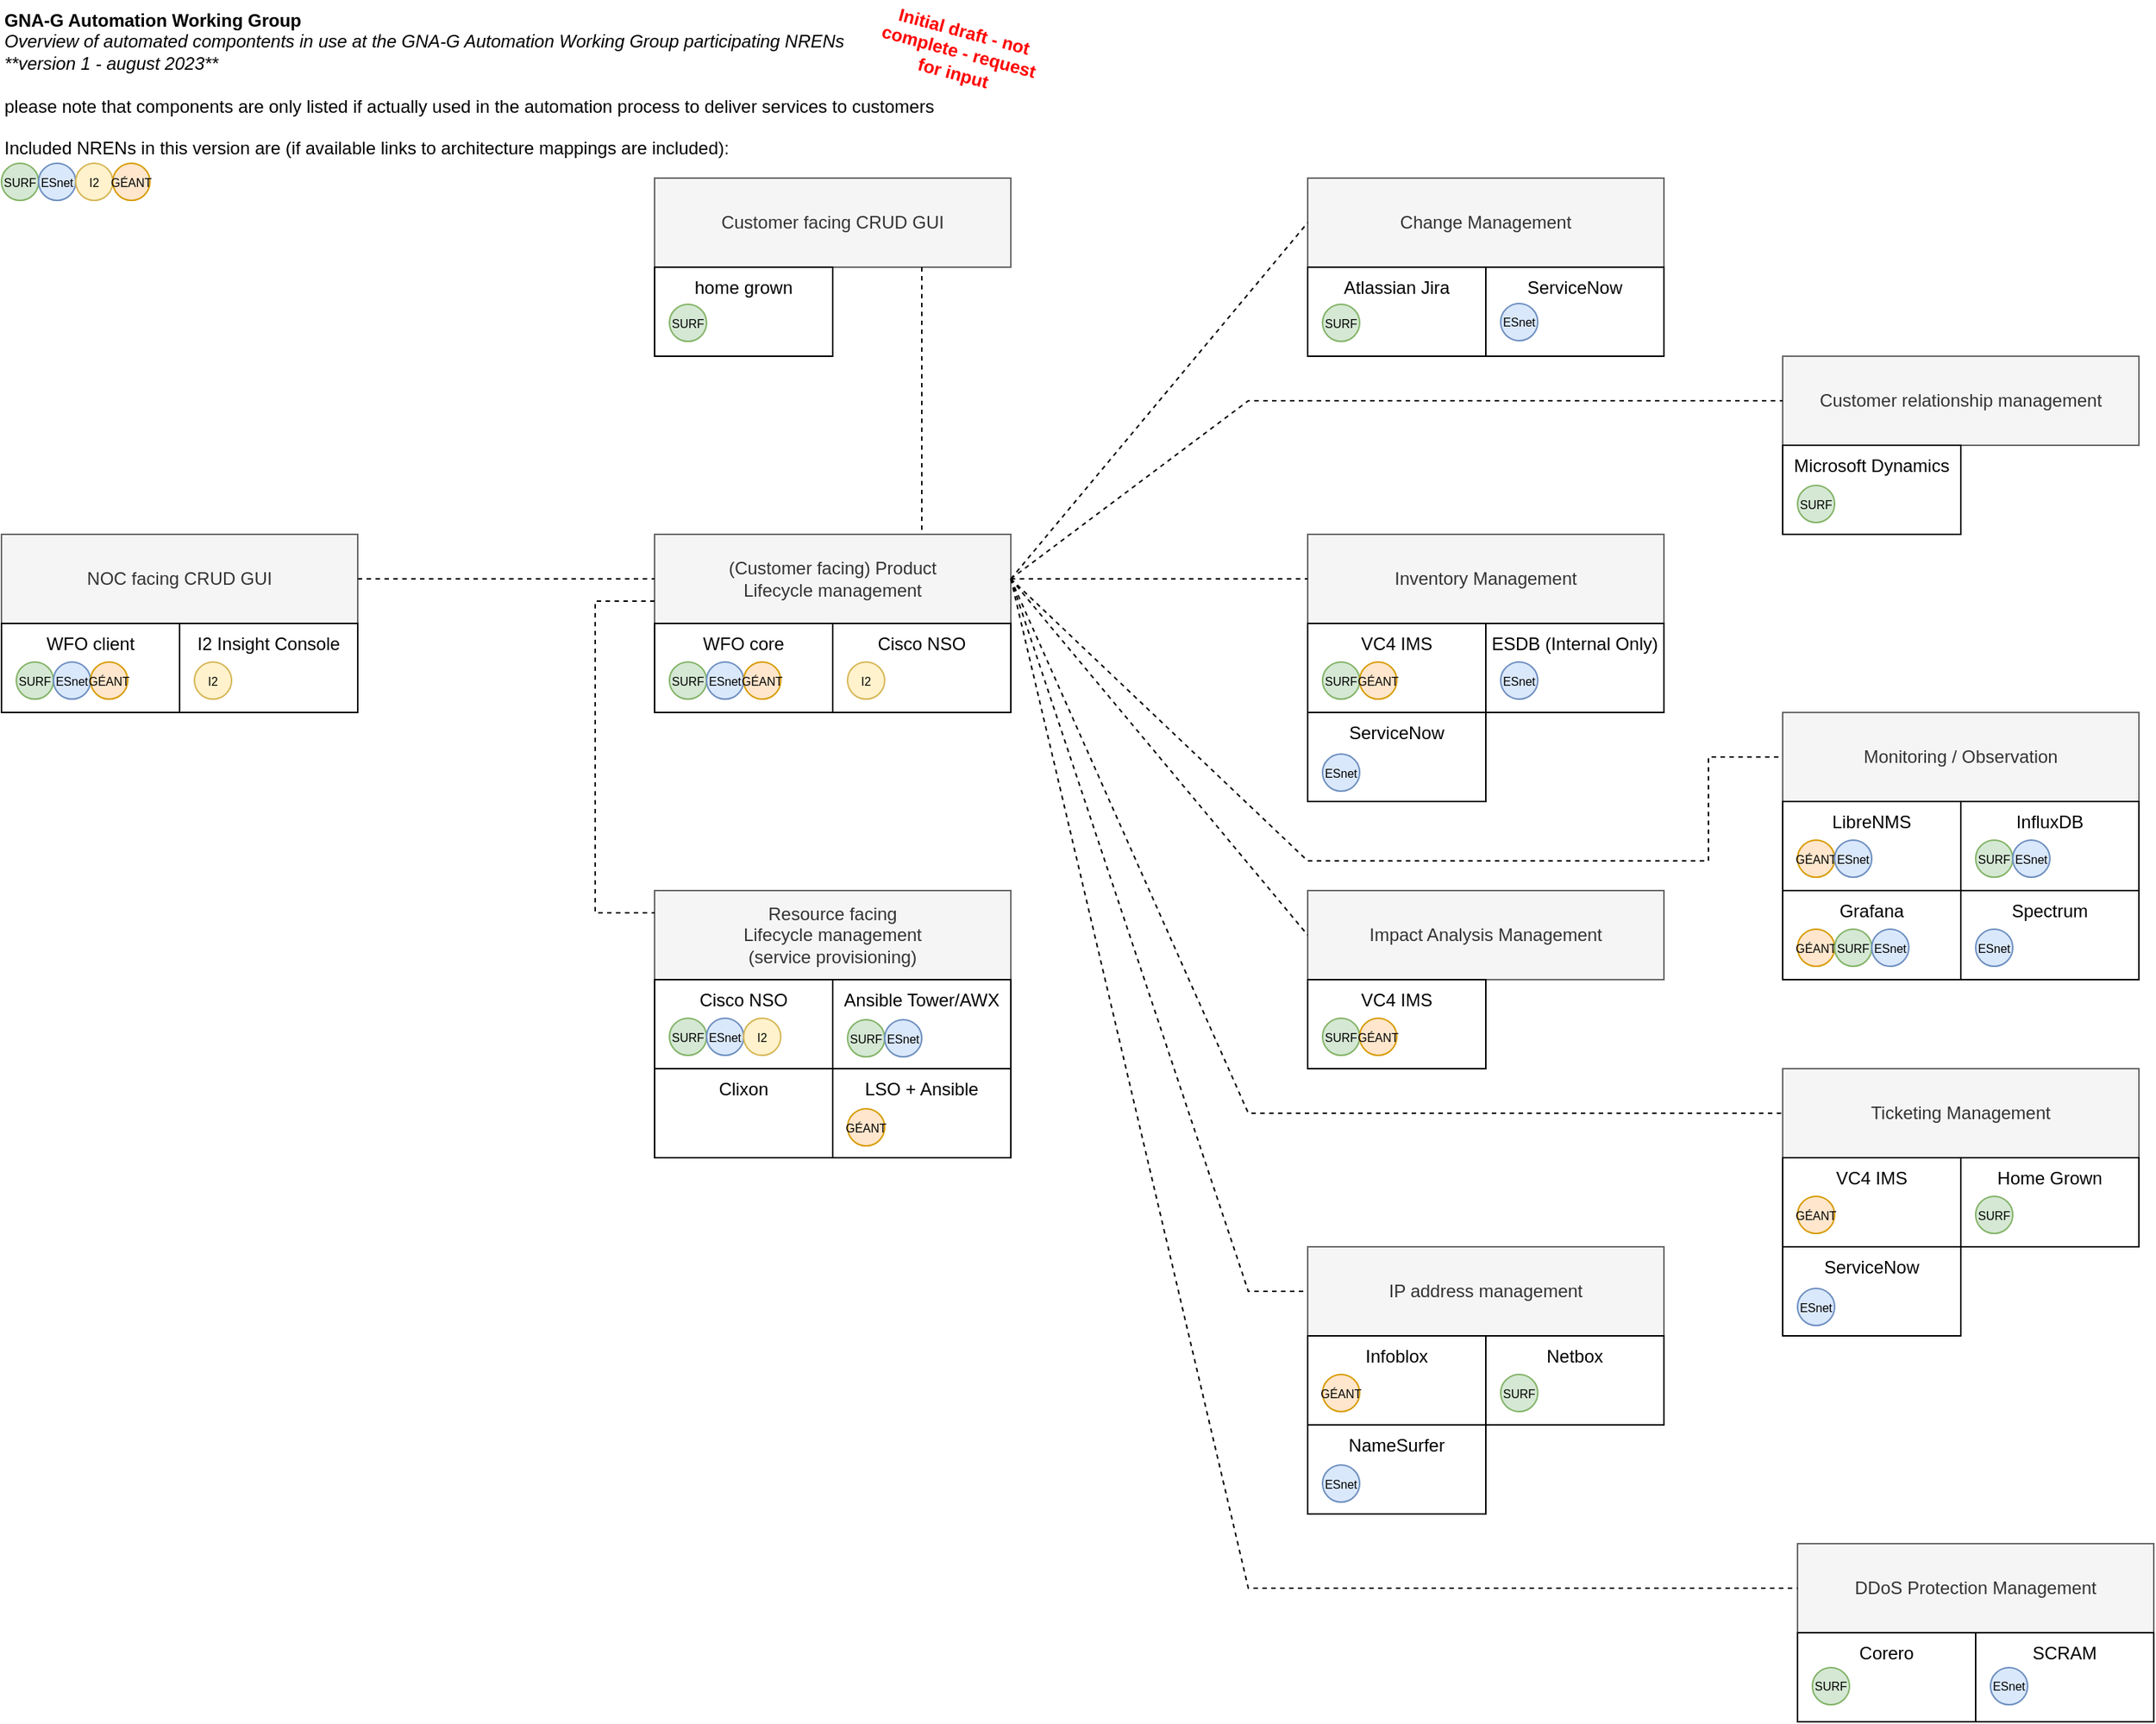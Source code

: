 <mxfile version="24.1.0" type="device">
  <diagram id="LwASob8A_YiV_N0ngFEz" name="overview">
    <mxGraphModel dx="2048" dy="2322" grid="1" gridSize="10" guides="1" tooltips="1" connect="1" arrows="1" fold="1" page="1" pageScale="1" pageWidth="827" pageHeight="1169" math="0" shadow="0">
      <root>
        <mxCell id="0" />
        <mxCell id="1" parent="0" />
        <UserObject label="LSO + Ansible" link="https://gitlab.software.geant.org/goat/gap/lso" linkTarget="_blank" id="YD9PVUfFSobPmvHe3bov-1">
          <mxCell style="rounded=0;whiteSpace=wrap;html=1;verticalAlign=top;" parent="1" vertex="1">
            <mxGeometry x="200" y="600" width="120" height="60" as="geometry" />
          </mxCell>
        </UserObject>
        <mxCell id="gDjmna_KzcVaXD3wmIDp-1" value="(Customer facing) Product&lt;br style=&quot;border-color: var(--border-color);&quot;&gt;Lifecycle management" style="rounded=0;whiteSpace=wrap;html=1;fillColor=#f5f5f5;fontColor=#333333;strokeColor=#666666;" parent="1" vertex="1">
          <mxGeometry x="80" y="240" width="240" height="60" as="geometry" />
        </mxCell>
        <mxCell id="TDatYF_ihWgygv07Y3b0-1" value="Resource facing&lt;br style=&quot;border-color: var(--border-color);&quot;&gt;Lifecycle management&lt;br&gt;(service provisioning)" style="rounded=0;whiteSpace=wrap;html=1;fillColor=#f5f5f5;fontColor=#333333;strokeColor=#666666;" parent="1" vertex="1">
          <mxGeometry x="80" y="480" width="240" height="60" as="geometry" />
        </mxCell>
        <mxCell id="TRm3_OlNwVQrlYvohG26-1" value="Inventory Management" style="rounded=0;whiteSpace=wrap;html=1;fillColor=#f5f5f5;fontColor=#333333;strokeColor=#666666;" parent="1" vertex="1">
          <mxGeometry x="520" y="240" width="240" height="60" as="geometry" />
        </mxCell>
        <mxCell id="QBVoVdIi9G1mW9koliC1-1" value="Impact Analysis Management" style="rounded=0;whiteSpace=wrap;html=1;fillColor=#f5f5f5;fontColor=#333333;strokeColor=#666666;" parent="1" vertex="1">
          <mxGeometry x="520" y="480" width="240" height="60" as="geometry" />
        </mxCell>
        <UserObject label="VC4 IMS" link="https://www.vc4.com/vc4-ims/" linkTarget="_blank" id="QBVoVdIi9G1mW9koliC1-2">
          <mxCell style="rounded=0;whiteSpace=wrap;html=1;verticalAlign=top;" parent="1" vertex="1">
            <mxGeometry x="520" y="300" width="120" height="60" as="geometry" />
          </mxCell>
        </UserObject>
        <mxCell id="QBVoVdIi9G1mW9koliC1-4" value="Customer facing CRUD GUI" style="rounded=0;whiteSpace=wrap;html=1;fillColor=#f5f5f5;fontColor=#333333;strokeColor=#666666;" parent="1" vertex="1">
          <mxGeometry x="80" width="240" height="60" as="geometry" />
        </mxCell>
        <mxCell id="QBVoVdIi9G1mW9koliC1-5" value="home grown" style="rounded=0;whiteSpace=wrap;html=1;verticalAlign=top;" parent="1" vertex="1">
          <mxGeometry x="80" y="60" width="120" height="60" as="geometry" />
        </mxCell>
        <mxCell id="QBVoVdIi9G1mW9koliC1-6" value="SURF" style="ellipse;whiteSpace=wrap;html=1;aspect=fixed;fillColor=#d5e8d4;strokeColor=#82b366;fontSize=8;" parent="1" vertex="1">
          <mxGeometry x="90" y="85" width="25" height="25" as="geometry" />
        </mxCell>
        <UserObject label="Cisco NSO" link="https://www.cisco.com/c/en/us/products/cloud-systems-management/network-services-orchestrator/index.html" linkTarget="_blank" id="QBVoVdIi9G1mW9koliC1-7">
          <mxCell style="rounded=0;whiteSpace=wrap;html=1;verticalAlign=top;" parent="1" vertex="1">
            <mxGeometry x="80" y="540" width="120" height="60" as="geometry" />
          </mxCell>
        </UserObject>
        <UserObject label="Ansible Tower/AWX" link="https://docs.ansible.com/ansible-tower/" linkTarget="_blank" id="QBVoVdIi9G1mW9koliC1-9">
          <mxCell style="rounded=0;whiteSpace=wrap;html=1;verticalAlign=top;" parent="1" vertex="1">
            <mxGeometry x="200" y="540" width="120" height="60" as="geometry" />
          </mxCell>
        </UserObject>
        <UserObject label="WFO core" link="https://workfloworchestrator.org/" linkTarget="_blank" id="QBVoVdIi9G1mW9koliC1-11">
          <mxCell style="rounded=0;whiteSpace=wrap;html=1;verticalAlign=top;" parent="1" vertex="1">
            <mxGeometry x="80" y="300" width="120" height="60" as="geometry" />
          </mxCell>
        </UserObject>
        <mxCell id="I2plKFKOYPkhNgAEXsVb-1" value="ESDB (Internal Only)" style="rounded=0;whiteSpace=wrap;html=1;verticalAlign=top;" parent="1" vertex="1">
          <mxGeometry x="640" y="300" width="120" height="60" as="geometry" />
        </mxCell>
        <UserObject label="VC4 IMS" link="https://www.vc4.com/vc4-ims/" linkTarget="_blank" id="wdJjTj7mFPBbxCgWcmD--1">
          <mxCell style="rounded=0;whiteSpace=wrap;html=1;verticalAlign=top;" parent="1" vertex="1">
            <mxGeometry x="520" y="540" width="120" height="60" as="geometry" />
          </mxCell>
        </UserObject>
        <mxCell id="nyNHCwwhWWVPumi9kjHw-1" value="Change Management" style="rounded=0;whiteSpace=wrap;html=1;fillColor=#f5f5f5;fontColor=#333333;strokeColor=#666666;" parent="1" vertex="1">
          <mxGeometry x="520" width="240" height="60" as="geometry" />
        </mxCell>
        <UserObject label="Atlassian Jira" link="https://www.atlassian.com/nl/software/jira" linkTarget="_blank" id="nMEyNhuMyUzp6zQLukaN-1">
          <mxCell style="rounded=0;whiteSpace=wrap;html=1;verticalAlign=top;" parent="1" vertex="1">
            <mxGeometry x="520" y="60" width="120" height="60" as="geometry" />
          </mxCell>
        </UserObject>
        <UserObject label="ServiceNow" link="https://www.servicenow.com/" linkTarget="_blank" id="Ewy4oON8WxLqwsFtdAmG-1">
          <mxCell style="rounded=0;whiteSpace=wrap;html=1;verticalAlign=top;" parent="1" vertex="1">
            <mxGeometry x="640" y="60" width="120" height="60" as="geometry" />
          </mxCell>
        </UserObject>
        <mxCell id="Ewy4oON8WxLqwsFtdAmG-3" value="SURF" style="ellipse;whiteSpace=wrap;html=1;aspect=fixed;fillColor=#d5e8d4;strokeColor=#82b366;fontSize=8;" parent="1" vertex="1">
          <mxGeometry x="530" y="85" width="25" height="25" as="geometry" />
        </mxCell>
        <mxCell id="Ewy4oON8WxLqwsFtdAmG-4" value="SURF" style="ellipse;whiteSpace=wrap;html=1;aspect=fixed;fillColor=#d5e8d4;strokeColor=#82b366;fontSize=8;" parent="1" vertex="1">
          <mxGeometry x="90" y="326" width="25" height="25" as="geometry" />
        </mxCell>
        <mxCell id="Ewy4oON8WxLqwsFtdAmG-6" value="SURF" style="ellipse;whiteSpace=wrap;html=1;aspect=fixed;fillColor=#d5e8d4;strokeColor=#82b366;fontSize=8;" parent="1" vertex="1">
          <mxGeometry x="90" y="566" width="25" height="25" as="geometry" />
        </mxCell>
        <mxCell id="Ewy4oON8WxLqwsFtdAmG-7" value="SURF" style="ellipse;whiteSpace=wrap;html=1;aspect=fixed;fillColor=#d5e8d4;strokeColor=#82b366;fontSize=8;" parent="1" vertex="1">
          <mxGeometry x="530" y="326" width="25" height="25" as="geometry" />
        </mxCell>
        <mxCell id="Mz-ldVsCmhlbVLXrZbda-1" value="Customer relationship management" style="rounded=0;whiteSpace=wrap;html=1;fillColor=#f5f5f5;fontColor=#333333;strokeColor=#666666;" parent="1" vertex="1">
          <mxGeometry x="840" y="120" width="240" height="60" as="geometry" />
        </mxCell>
        <UserObject label="Microsoft Dynamics" link="https://dynamics.microsoft.com" linkTarget="_blank" id="Mz-ldVsCmhlbVLXrZbda-2">
          <mxCell style="rounded=0;whiteSpace=wrap;html=1;verticalAlign=top;" parent="1" vertex="1">
            <mxGeometry x="840" y="180" width="120" height="60" as="geometry" />
          </mxCell>
        </UserObject>
        <mxCell id="Mz-ldVsCmhlbVLXrZbda-3" value="SURF" style="ellipse;whiteSpace=wrap;html=1;aspect=fixed;fillColor=#d5e8d4;strokeColor=#82b366;fontSize=8;" parent="1" vertex="1">
          <mxGeometry x="850" y="207" width="25" height="25" as="geometry" />
        </mxCell>
        <mxCell id="3quTAc91JOy5yMAiulX3-1" value="Monitoring / Observation" style="rounded=0;whiteSpace=wrap;html=1;fillColor=#f5f5f5;fontColor=#333333;strokeColor=#666666;" parent="1" vertex="1">
          <mxGeometry x="840" y="360" width="240" height="60" as="geometry" />
        </mxCell>
        <UserObject label="LibreNMS" link="https://www.librenms.org/" linkTarget="_blank" id="3quTAc91JOy5yMAiulX3-2">
          <mxCell style="rounded=0;whiteSpace=wrap;html=1;verticalAlign=top;" parent="1" vertex="1">
            <mxGeometry x="840" y="420" width="120" height="60" as="geometry" />
          </mxCell>
        </UserObject>
        <mxCell id="dFDsrE5fU3bTmAcPrm9_-2" value="" style="endArrow=none;dashed=1;html=1;strokeWidth=1;rounded=0;entryX=0;entryY=0.5;entryDx=0;entryDy=0;exitX=1;exitY=0.5;exitDx=0;exitDy=0;" parent="1" source="gDjmna_KzcVaXD3wmIDp-1" target="nyNHCwwhWWVPumi9kjHw-1" edge="1">
          <mxGeometry width="50" height="50" relative="1" as="geometry">
            <mxPoint x="280" y="200" as="sourcePoint" />
            <mxPoint x="330" y="150" as="targetPoint" />
          </mxGeometry>
        </mxCell>
        <mxCell id="dFDsrE5fU3bTmAcPrm9_-3" value="" style="endArrow=none;dashed=1;html=1;strokeWidth=1;rounded=0;entryX=0;entryY=0.5;entryDx=0;entryDy=0;exitX=1;exitY=0.5;exitDx=0;exitDy=0;" parent="1" source="gDjmna_KzcVaXD3wmIDp-1" target="TRm3_OlNwVQrlYvohG26-1" edge="1">
          <mxGeometry width="50" height="50" relative="1" as="geometry">
            <mxPoint x="330" y="280" as="sourcePoint" />
            <mxPoint x="530" y="40" as="targetPoint" />
          </mxGeometry>
        </mxCell>
        <mxCell id="dFDsrE5fU3bTmAcPrm9_-4" value="" style="endArrow=none;dashed=1;html=1;strokeWidth=1;rounded=0;entryX=0;entryY=0.5;entryDx=0;entryDy=0;exitX=1;exitY=0.5;exitDx=0;exitDy=0;" parent="1" source="gDjmna_KzcVaXD3wmIDp-1" target="QBVoVdIi9G1mW9koliC1-1" edge="1">
          <mxGeometry width="50" height="50" relative="1" as="geometry">
            <mxPoint x="330" y="280" as="sourcePoint" />
            <mxPoint x="530" y="280" as="targetPoint" />
          </mxGeometry>
        </mxCell>
        <mxCell id="dFDsrE5fU3bTmAcPrm9_-5" value="" style="endArrow=none;dashed=1;html=1;strokeWidth=1;rounded=0;entryX=0;entryY=0.5;entryDx=0;entryDy=0;exitX=1;exitY=0.5;exitDx=0;exitDy=0;" parent="1" source="gDjmna_KzcVaXD3wmIDp-1" target="Mz-ldVsCmhlbVLXrZbda-1" edge="1">
          <mxGeometry width="50" height="50" relative="1" as="geometry">
            <mxPoint x="330" y="280" as="sourcePoint" />
            <mxPoint x="530" y="520" as="targetPoint" />
            <Array as="points">
              <mxPoint x="480" y="150" />
            </Array>
          </mxGeometry>
        </mxCell>
        <mxCell id="dFDsrE5fU3bTmAcPrm9_-6" value="" style="endArrow=none;dashed=1;html=1;strokeWidth=1;rounded=0;exitX=0.75;exitY=1;exitDx=0;exitDy=0;entryX=0.75;entryY=0;entryDx=0;entryDy=0;" parent="1" source="QBVoVdIi9G1mW9koliC1-4" target="gDjmna_KzcVaXD3wmIDp-1" edge="1">
          <mxGeometry width="50" height="50" relative="1" as="geometry">
            <mxPoint x="330" y="280" as="sourcePoint" />
            <mxPoint x="340" y="120" as="targetPoint" />
          </mxGeometry>
        </mxCell>
        <mxCell id="dFDsrE5fU3bTmAcPrm9_-7" value="" style="endArrow=none;dashed=1;html=1;strokeWidth=1;rounded=0;exitX=0;exitY=0.75;exitDx=0;exitDy=0;entryX=0;entryY=0.25;entryDx=0;entryDy=0;" parent="1" source="gDjmna_KzcVaXD3wmIDp-1" target="TDatYF_ihWgygv07Y3b0-1" edge="1">
          <mxGeometry width="50" height="50" relative="1" as="geometry">
            <mxPoint x="270" y="70" as="sourcePoint" />
            <mxPoint x="270" y="250" as="targetPoint" />
            <Array as="points">
              <mxPoint x="40" y="285" />
              <mxPoint x="40" y="495" />
            </Array>
          </mxGeometry>
        </mxCell>
        <mxCell id="AGQNsBVJeAdVtq1J5Xlf-1" value="ESnet" style="ellipse;whiteSpace=wrap;html=1;aspect=fixed;fillColor=#dae8fc;strokeColor=#6c8ebf;fontSize=8;" parent="1" vertex="1">
          <mxGeometry x="115" y="326" width="25" height="25" as="geometry" />
        </mxCell>
        <mxCell id="AGQNsBVJeAdVtq1J5Xlf-2" value="ESnet" style="ellipse;whiteSpace=wrap;html=1;aspect=fixed;fillColor=#dae8fc;strokeColor=#6c8ebf;fontSize=8;" parent="1" vertex="1">
          <mxGeometry x="115" y="566" width="25" height="25" as="geometry" />
        </mxCell>
        <mxCell id="AGQNsBVJeAdVtq1J5Xlf-3" value="SURF" style="ellipse;whiteSpace=wrap;html=1;aspect=fixed;fillColor=#d5e8d4;strokeColor=#82b366;fontSize=8;" parent="1" vertex="1">
          <mxGeometry x="210" y="567" width="25" height="25" as="geometry" />
        </mxCell>
        <mxCell id="AGQNsBVJeAdVtq1J5Xlf-4" value="ESnet" style="ellipse;whiteSpace=wrap;html=1;aspect=fixed;fillColor=#dae8fc;strokeColor=#6c8ebf;fontSize=8;" parent="1" vertex="1">
          <mxGeometry x="235" y="567" width="25" height="25" as="geometry" />
        </mxCell>
        <mxCell id="6wJykn17yvNkj_9af79i-1" value="ESnet" style="ellipse;whiteSpace=wrap;html=1;aspect=fixed;fillColor=#dae8fc;strokeColor=#6c8ebf;fontSize=8;" parent="1" vertex="1">
          <mxGeometry x="650" y="84.5" width="25" height="25" as="geometry" />
        </mxCell>
        <mxCell id="T70lcVXkZkVyaqkIju20-1" value="I2" style="ellipse;whiteSpace=wrap;html=1;aspect=fixed;fillColor=#fff2cc;strokeColor=#d6b656;fontSize=8;" parent="1" vertex="1">
          <mxGeometry x="140" y="566" width="25" height="25" as="geometry" />
        </mxCell>
        <mxCell id="T70lcVXkZkVyaqkIju20-2" value="GÉANT" style="ellipse;whiteSpace=wrap;html=1;aspect=fixed;fillColor=#ffe6cc;strokeColor=#d79b00;fontSize=8;" parent="1" vertex="1">
          <mxGeometry x="140" y="326" width="25" height="25" as="geometry" />
        </mxCell>
        <mxCell id="T70lcVXkZkVyaqkIju20-3" value="ESnet" style="ellipse;whiteSpace=wrap;html=1;aspect=fixed;fillColor=#dae8fc;strokeColor=#6c8ebf;fontSize=8;" parent="1" vertex="1">
          <mxGeometry x="650" y="326" width="25" height="25" as="geometry" />
        </mxCell>
        <mxCell id="NT0FcsC9JE4IO6uEsFQW-1" value="GÉANT" style="ellipse;whiteSpace=wrap;html=1;aspect=fixed;fillColor=#ffe6cc;strokeColor=#d79b00;fontSize=8;" parent="1" vertex="1">
          <mxGeometry x="210" y="627" width="25" height="25" as="geometry" />
        </mxCell>
        <mxCell id="NT0FcsC9JE4IO6uEsFQW-2" value="GÉANT" style="ellipse;whiteSpace=wrap;html=1;aspect=fixed;fillColor=#ffe6cc;strokeColor=#d79b00;fontSize=8;" parent="1" vertex="1">
          <mxGeometry x="555" y="326" width="25" height="25" as="geometry" />
        </mxCell>
        <mxCell id="rr3CbB5cR_412FtNdiQJ-1" value="GÉANT" style="ellipse;whiteSpace=wrap;html=1;aspect=fixed;fillColor=#ffe6cc;strokeColor=#d79b00;fontSize=8;" parent="1" vertex="1">
          <mxGeometry x="850" y="446" width="25" height="25" as="geometry" />
        </mxCell>
        <mxCell id="rr3CbB5cR_412FtNdiQJ-2" value="" style="endArrow=none;dashed=1;html=1;strokeWidth=1;rounded=0;entryX=0;entryY=0.5;entryDx=0;entryDy=0;exitX=1;exitY=0.5;exitDx=0;exitDy=0;" parent="1" source="gDjmna_KzcVaXD3wmIDp-1" target="3quTAc91JOy5yMAiulX3-1" edge="1">
          <mxGeometry width="50" height="50" relative="1" as="geometry">
            <mxPoint x="330" y="280" as="sourcePoint" />
            <mxPoint x="530" y="760" as="targetPoint" />
            <Array as="points">
              <mxPoint x="520" y="460" />
              <mxPoint x="790" y="460" />
              <mxPoint x="790" y="390" />
            </Array>
          </mxGeometry>
        </mxCell>
        <mxCell id="rr3CbB5cR_412FtNdiQJ-16" value="NOC facing CRUD GUI" style="rounded=0;whiteSpace=wrap;html=1;fillColor=#f5f5f5;fontColor=#333333;strokeColor=#666666;" parent="1" vertex="1">
          <mxGeometry x="-360" y="240" width="240" height="60" as="geometry" />
        </mxCell>
        <UserObject label="WFO client" link="https://workfloworchestrator.org/" id="rr3CbB5cR_412FtNdiQJ-17">
          <mxCell style="rounded=0;whiteSpace=wrap;html=1;verticalAlign=top;" parent="1" vertex="1">
            <mxGeometry x="-360" y="300" width="120" height="60" as="geometry" />
          </mxCell>
        </UserObject>
        <mxCell id="rr3CbB5cR_412FtNdiQJ-18" value="SURF" style="ellipse;whiteSpace=wrap;html=1;aspect=fixed;fillColor=#d5e8d4;strokeColor=#82b366;fontSize=8;" parent="1" vertex="1">
          <mxGeometry x="-350" y="326" width="25" height="25" as="geometry" />
        </mxCell>
        <mxCell id="rr3CbB5cR_412FtNdiQJ-19" value="ESnet" style="ellipse;whiteSpace=wrap;html=1;aspect=fixed;fillColor=#dae8fc;strokeColor=#6c8ebf;fontSize=8;" parent="1" vertex="1">
          <mxGeometry x="-325" y="326" width="25" height="25" as="geometry" />
        </mxCell>
        <mxCell id="rr3CbB5cR_412FtNdiQJ-20" value="GÉANT" style="ellipse;whiteSpace=wrap;html=1;aspect=fixed;fillColor=#ffe6cc;strokeColor=#d79b00;fontSize=8;" parent="1" vertex="1">
          <mxGeometry x="-300" y="326" width="25" height="25" as="geometry" />
        </mxCell>
        <mxCell id="rr3CbB5cR_412FtNdiQJ-21" value="I2 Insight Console" style="rounded=0;whiteSpace=wrap;html=1;verticalAlign=top;" parent="1" vertex="1">
          <mxGeometry x="-240" y="300" width="120" height="60" as="geometry" />
        </mxCell>
        <mxCell id="rr3CbB5cR_412FtNdiQJ-22" value="" style="endArrow=none;dashed=1;html=1;strokeWidth=1;rounded=0;exitX=1;exitY=0.5;exitDx=0;exitDy=0;entryX=0;entryY=0.5;entryDx=0;entryDy=0;" parent="1" source="rr3CbB5cR_412FtNdiQJ-16" target="gDjmna_KzcVaXD3wmIDp-1" edge="1">
          <mxGeometry width="50" height="50" relative="1" as="geometry">
            <mxPoint x="270" y="70" as="sourcePoint" />
            <mxPoint x="270" y="250" as="targetPoint" />
          </mxGeometry>
        </mxCell>
        <mxCell id="rr3CbB5cR_412FtNdiQJ-23" value="I2" style="ellipse;whiteSpace=wrap;html=1;aspect=fixed;fillColor=#fff2cc;strokeColor=#d6b656;fontSize=8;" parent="1" vertex="1">
          <mxGeometry x="-230" y="326" width="25" height="25" as="geometry" />
        </mxCell>
        <UserObject label="Cisco NSO" link="https://www.cisco.com/c/en/us/products/cloud-systems-management/network-services-orchestrator/index.html" linkTarget="_blank" id="rr3CbB5cR_412FtNdiQJ-24">
          <mxCell style="rounded=0;whiteSpace=wrap;html=1;verticalAlign=top;" parent="1" vertex="1">
            <mxGeometry x="200" y="300" width="120" height="60" as="geometry" />
          </mxCell>
        </UserObject>
        <mxCell id="rr3CbB5cR_412FtNdiQJ-25" value="I2" style="ellipse;whiteSpace=wrap;html=1;aspect=fixed;fillColor=#fff2cc;strokeColor=#d6b656;fontSize=8;" parent="1" vertex="1">
          <mxGeometry x="210" y="326" width="25" height="25" as="geometry" />
        </mxCell>
        <mxCell id="rr3CbB5cR_412FtNdiQJ-26" value="" style="group" parent="1" connectable="0" vertex="1">
          <mxGeometry x="-360" y="-120" width="640" height="200" as="geometry" />
        </mxCell>
        <mxCell id="rr3CbB5cR_412FtNdiQJ-4" value="&lt;b&gt;GNA-G Automation Working Group&lt;/b&gt;&lt;br&gt;&lt;i&gt;Overview of automated compontents in use at the GNA-G Automation Working Group participating NRENs&lt;/i&gt;&lt;br&gt;&lt;i&gt;**version 1 - august 2023**&lt;/i&gt;&lt;br&gt;&lt;br&gt;please note that components are only listed if actually used in the automation process to deliver services to customers&lt;br&gt;&lt;br&gt;Included NRENs in this version are (if available links to architecture mappings are included):" style="text;html=1;strokeColor=none;fillColor=none;align=left;verticalAlign=top;whiteSpace=wrap;rounded=0;" parent="rr3CbB5cR_412FtNdiQJ-26" vertex="1">
          <mxGeometry width="640" height="200" as="geometry" />
        </mxCell>
        <UserObject label="SURF" link="https://wiki.geant.org/display/NETDEV/Mapping+Use+Cases#MappingUseCases-SURF" linkTarget="_blank" id="rr3CbB5cR_412FtNdiQJ-5">
          <mxCell style="ellipse;whiteSpace=wrap;html=1;aspect=fixed;fillColor=#d5e8d4;strokeColor=#82b366;fontSize=8;" parent="rr3CbB5cR_412FtNdiQJ-26" vertex="1">
            <mxGeometry y="110" width="25" height="25" as="geometry" />
          </mxCell>
        </UserObject>
        <mxCell id="rr3CbB5cR_412FtNdiQJ-6" value="ESnet" style="ellipse;whiteSpace=wrap;html=1;aspect=fixed;fillColor=#dae8fc;strokeColor=#6c8ebf;fontSize=8;" parent="rr3CbB5cR_412FtNdiQJ-26" vertex="1">
          <mxGeometry x="25" y="110" width="25" height="25" as="geometry" />
        </mxCell>
        <mxCell id="rr3CbB5cR_412FtNdiQJ-8" value="I2" style="ellipse;whiteSpace=wrap;html=1;aspect=fixed;fillColor=#fff2cc;strokeColor=#d6b656;fontSize=8;" parent="rr3CbB5cR_412FtNdiQJ-26" vertex="1">
          <mxGeometry x="50" y="110" width="25" height="25" as="geometry" />
        </mxCell>
        <UserObject label="GÉANT" link="https://wiki.geant.org/display/NETDEV/Mapping+Use+Cases#MappingUseCases-G%C3%89ANT" linkTarget="_blank" id="rr3CbB5cR_412FtNdiQJ-9">
          <mxCell style="ellipse;whiteSpace=wrap;html=1;aspect=fixed;fillColor=#ffe6cc;strokeColor=#d79b00;fontSize=8;" parent="rr3CbB5cR_412FtNdiQJ-26" vertex="1">
            <mxGeometry x="75" y="110" width="25" height="25" as="geometry" />
          </mxCell>
        </UserObject>
        <mxCell id="rr3CbB5cR_412FtNdiQJ-10" value="Initial draft - not complete - request for input" style="text;html=1;strokeColor=none;fillColor=none;align=center;verticalAlign=middle;whiteSpace=wrap;rounded=0;rotation=15;fontStyle=1;fontColor=#FF0000;" parent="rr3CbB5cR_412FtNdiQJ-26" vertex="1">
          <mxGeometry x="590" y="20" width="110" height="30" as="geometry" />
        </mxCell>
        <UserObject label="InfluxDB" link="https://www.influxdata.com/" linkTarget="_blank" id="hd3-ZutFj8ZXZdmGN_z7-1">
          <mxCell style="rounded=0;whiteSpace=wrap;html=1;verticalAlign=top;" parent="1" vertex="1">
            <mxGeometry x="960" y="420" width="120" height="60" as="geometry" />
          </mxCell>
        </UserObject>
        <mxCell id="hd3-ZutFj8ZXZdmGN_z7-2" value="SURF" style="ellipse;whiteSpace=wrap;html=1;aspect=fixed;fillColor=#d5e8d4;strokeColor=#82b366;fontSize=8;" parent="1" vertex="1">
          <mxGeometry x="970" y="446" width="25" height="25" as="geometry" />
        </mxCell>
        <UserObject label="Clixon" link="https://clixon-docs.readthedocs.io/en/latest/" linkTarget="_blank" id="7DXvDN4kCuEWfl-fpVYt-2">
          <mxCell style="rounded=0;whiteSpace=wrap;html=1;verticalAlign=top;" parent="1" vertex="1">
            <mxGeometry x="80" y="600" width="120" height="60" as="geometry" />
          </mxCell>
        </UserObject>
        <mxCell id="5JRmXxwPR9GS32Ng7iBQ-4" value="DDoS Protection Management" style="rounded=0;whiteSpace=wrap;html=1;fillColor=#f5f5f5;fontColor=#333333;strokeColor=#666666;" parent="1" vertex="1">
          <mxGeometry x="850" y="920" width="240" height="60" as="geometry" />
        </mxCell>
        <UserObject label="Corero" link="https://www.corero.com/" linkTarget="_blank" id="5JRmXxwPR9GS32Ng7iBQ-5">
          <mxCell style="rounded=0;whiteSpace=wrap;html=1;verticalAlign=top;" parent="1" vertex="1">
            <mxGeometry x="850" y="980" width="120" height="60" as="geometry" />
          </mxCell>
        </UserObject>
        <mxCell id="5JRmXxwPR9GS32Ng7iBQ-6" value="IP address management" style="rounded=0;whiteSpace=wrap;html=1;fillColor=#f5f5f5;fontColor=#333333;strokeColor=#666666;" parent="1" vertex="1">
          <mxGeometry x="520" y="720" width="240" height="60" as="geometry" />
        </mxCell>
        <UserObject label="Infoblox" link="https://www.infoblox.com/" linkTarget="_blank" id="5JRmXxwPR9GS32Ng7iBQ-7">
          <mxCell style="rounded=0;whiteSpace=wrap;html=1;verticalAlign=top;" parent="1" vertex="1">
            <mxGeometry x="520" y="780" width="120" height="60" as="geometry" />
          </mxCell>
        </UserObject>
        <UserObject label="Netbox" link="https://netboxlabs.com/" linkTarget="_blank" id="5JRmXxwPR9GS32Ng7iBQ-8">
          <mxCell style="rounded=0;whiteSpace=wrap;html=1;verticalAlign=top;" parent="1" vertex="1">
            <mxGeometry x="640" y="780" width="120" height="60" as="geometry" />
          </mxCell>
        </UserObject>
        <UserObject label="NameSurfer" link="https://www.fusionlayer.com/products/dns-management" linkTarget="_blank" id="5JRmXxwPR9GS32Ng7iBQ-9">
          <mxCell style="rounded=0;whiteSpace=wrap;html=1;verticalAlign=top;" parent="1" vertex="1">
            <mxGeometry x="520" y="840" width="120" height="60" as="geometry" />
          </mxCell>
        </UserObject>
        <mxCell id="5JRmXxwPR9GS32Ng7iBQ-10" value="SURF" style="ellipse;whiteSpace=wrap;html=1;aspect=fixed;fillColor=#d5e8d4;strokeColor=#82b366;fontSize=8;" parent="1" vertex="1">
          <mxGeometry x="650" y="806" width="25" height="25" as="geometry" />
        </mxCell>
        <mxCell id="5JRmXxwPR9GS32Ng7iBQ-11" value="ESnet" style="ellipse;whiteSpace=wrap;html=1;aspect=fixed;fillColor=#dae8fc;strokeColor=#6c8ebf;fontSize=8;" parent="1" vertex="1">
          <mxGeometry x="530" y="867" width="25" height="25" as="geometry" />
        </mxCell>
        <mxCell id="5JRmXxwPR9GS32Ng7iBQ-12" value="GÉANT" style="ellipse;whiteSpace=wrap;html=1;aspect=fixed;fillColor=#ffe6cc;strokeColor=#d79b00;fontSize=8;" parent="1" vertex="1">
          <mxGeometry x="530" y="806" width="25" height="25" as="geometry" />
        </mxCell>
        <mxCell id="5JRmXxwPR9GS32Ng7iBQ-13" value="SURF" style="ellipse;whiteSpace=wrap;html=1;aspect=fixed;fillColor=#d5e8d4;strokeColor=#82b366;fontSize=8;" parent="1" vertex="1">
          <mxGeometry x="530" y="566" width="25" height="25" as="geometry" />
        </mxCell>
        <mxCell id="5JRmXxwPR9GS32Ng7iBQ-14" value="Ticketing Management" style="rounded=0;whiteSpace=wrap;html=1;fillColor=#f5f5f5;fontColor=#333333;strokeColor=#666666;" parent="1" vertex="1">
          <mxGeometry x="840" y="600" width="240" height="60" as="geometry" />
        </mxCell>
        <UserObject label="VC4 IMS" link="https://www.vc4.com/vc4-ims/" linkTarget="_blank" id="5JRmXxwPR9GS32Ng7iBQ-15">
          <mxCell style="rounded=0;whiteSpace=wrap;html=1;verticalAlign=top;" parent="1" vertex="1">
            <mxGeometry x="840" y="660" width="120" height="60" as="geometry" />
          </mxCell>
        </UserObject>
        <mxCell id="5JRmXxwPR9GS32Ng7iBQ-24" style="edgeStyle=orthogonalEdgeStyle;rounded=0;orthogonalLoop=1;jettySize=auto;html=1;exitX=1;exitY=0;exitDx=0;exitDy=0;entryX=1;entryY=1;entryDx=0;entryDy=0;" parent="1" source="5JRmXxwPR9GS32Ng7iBQ-17" target="5JRmXxwPR9GS32Ng7iBQ-14" edge="1">
          <mxGeometry relative="1" as="geometry" />
        </mxCell>
        <mxCell id="5JRmXxwPR9GS32Ng7iBQ-17" value="Home Grown" style="rounded=0;whiteSpace=wrap;html=1;verticalAlign=top;" parent="1" vertex="1">
          <mxGeometry x="960" y="660" width="120" height="60" as="geometry" />
        </mxCell>
        <mxCell id="5JRmXxwPR9GS32Ng7iBQ-19" value="SURF" style="ellipse;whiteSpace=wrap;html=1;aspect=fixed;fillColor=#d5e8d4;strokeColor=#82b366;fontSize=8;" parent="1" vertex="1">
          <mxGeometry x="970" y="686" width="25" height="25" as="geometry" />
        </mxCell>
        <mxCell id="5JRmXxwPR9GS32Ng7iBQ-20" value="" style="endArrow=none;dashed=1;html=1;strokeWidth=1;rounded=0;entryX=0;entryY=0.5;entryDx=0;entryDy=0;exitX=1;exitY=0.5;exitDx=0;exitDy=0;" parent="1" source="gDjmna_KzcVaXD3wmIDp-1" target="5JRmXxwPR9GS32Ng7iBQ-14" edge="1">
          <mxGeometry width="50" height="50" relative="1" as="geometry">
            <mxPoint x="330" y="280" as="sourcePoint" />
            <mxPoint x="530" y="520" as="targetPoint" />
            <Array as="points">
              <mxPoint x="480" y="630" />
            </Array>
          </mxGeometry>
        </mxCell>
        <mxCell id="5JRmXxwPR9GS32Ng7iBQ-21" value="" style="endArrow=none;dashed=1;html=1;strokeWidth=1;rounded=0;entryX=0;entryY=0.5;entryDx=0;entryDy=0;exitX=1;exitY=0.5;exitDx=0;exitDy=0;" parent="1" source="gDjmna_KzcVaXD3wmIDp-1" target="5JRmXxwPR9GS32Ng7iBQ-6" edge="1">
          <mxGeometry width="50" height="50" relative="1" as="geometry">
            <mxPoint x="330" y="280" as="sourcePoint" />
            <mxPoint x="530" y="760" as="targetPoint" />
            <Array as="points">
              <mxPoint x="480" y="750" />
            </Array>
          </mxGeometry>
        </mxCell>
        <mxCell id="5JRmXxwPR9GS32Ng7iBQ-22" value="" style="endArrow=none;dashed=1;html=1;strokeWidth=1;rounded=0;entryX=0;entryY=0.5;entryDx=0;entryDy=0;exitX=1;exitY=0.5;exitDx=0;exitDy=0;" parent="1" source="gDjmna_KzcVaXD3wmIDp-1" target="5JRmXxwPR9GS32Ng7iBQ-4" edge="1">
          <mxGeometry width="50" height="50" relative="1" as="geometry">
            <mxPoint x="400" y="240" as="sourcePoint" />
            <mxPoint x="530" y="760" as="targetPoint" />
            <Array as="points">
              <mxPoint x="480" y="950" />
            </Array>
          </mxGeometry>
        </mxCell>
        <mxCell id="5JRmXxwPR9GS32Ng7iBQ-26" value="GÉANT" style="ellipse;whiteSpace=wrap;html=1;aspect=fixed;fillColor=#ffe6cc;strokeColor=#d79b00;fontSize=8;" parent="1" vertex="1">
          <mxGeometry x="850" y="686" width="25" height="25" as="geometry" />
        </mxCell>
        <mxCell id="5JRmXxwPR9GS32Ng7iBQ-27" value="GÉANT" style="ellipse;whiteSpace=wrap;html=1;aspect=fixed;fillColor=#ffe6cc;strokeColor=#d79b00;fontSize=8;" parent="1" vertex="1">
          <mxGeometry x="555" y="566" width="25" height="25" as="geometry" />
        </mxCell>
        <mxCell id="5JRmXxwPR9GS32Ng7iBQ-28" value="SURF" style="ellipse;whiteSpace=wrap;html=1;aspect=fixed;fillColor=#d5e8d4;strokeColor=#82b366;fontSize=8;" parent="1" vertex="1">
          <mxGeometry x="860" y="1003.5" width="25" height="25" as="geometry" />
        </mxCell>
        <UserObject label="Grafana" link="https://grafana.com/" linkTarget="_blank" id="YD9PVUfFSobPmvHe3bov-8">
          <mxCell style="rounded=0;whiteSpace=wrap;html=1;verticalAlign=top;" parent="1" vertex="1">
            <mxGeometry x="840" y="480" width="120" height="60" as="geometry" />
          </mxCell>
        </UserObject>
        <mxCell id="YD9PVUfFSobPmvHe3bov-9" value="GÉANT" style="ellipse;whiteSpace=wrap;html=1;aspect=fixed;fillColor=#ffe6cc;strokeColor=#d79b00;fontSize=8;" parent="1" vertex="1">
          <mxGeometry x="850" y="506" width="25" height="25" as="geometry" />
        </mxCell>
        <mxCell id="YD9PVUfFSobPmvHe3bov-10" value="SURF" style="ellipse;whiteSpace=wrap;html=1;aspect=fixed;fillColor=#d5e8d4;strokeColor=#82b366;fontSize=8;" parent="1" vertex="1">
          <mxGeometry x="875" y="506" width="25" height="25" as="geometry" />
        </mxCell>
        <UserObject label="ServiceNow" link="https://www.servicenow.com/" linkTarget="_blank" id="YD9PVUfFSobPmvHe3bov-11">
          <mxCell style="rounded=0;whiteSpace=wrap;html=1;verticalAlign=top;" parent="1" vertex="1">
            <mxGeometry x="520" y="360" width="120" height="60" as="geometry" />
          </mxCell>
        </UserObject>
        <mxCell id="YD9PVUfFSobPmvHe3bov-13" value="ESnet" style="ellipse;whiteSpace=wrap;html=1;aspect=fixed;fillColor=#dae8fc;strokeColor=#6c8ebf;fontSize=8;" parent="1" vertex="1">
          <mxGeometry x="530" y="388" width="25" height="25" as="geometry" />
        </mxCell>
        <mxCell id="YD9PVUfFSobPmvHe3bov-14" value="ESnet" style="ellipse;whiteSpace=wrap;html=1;aspect=fixed;fillColor=#dae8fc;strokeColor=#6c8ebf;fontSize=8;" parent="1" vertex="1">
          <mxGeometry x="900" y="506" width="25" height="25" as="geometry" />
        </mxCell>
        <mxCell id="YD9PVUfFSobPmvHe3bov-15" value="ESnet" style="ellipse;whiteSpace=wrap;html=1;aspect=fixed;fillColor=#dae8fc;strokeColor=#6c8ebf;fontSize=8;" parent="1" vertex="1">
          <mxGeometry x="875" y="446" width="25" height="25" as="geometry" />
        </mxCell>
        <mxCell id="YD9PVUfFSobPmvHe3bov-16" value="ESnet" style="ellipse;whiteSpace=wrap;html=1;aspect=fixed;fillColor=#dae8fc;strokeColor=#6c8ebf;fontSize=8;" parent="1" vertex="1">
          <mxGeometry x="995" y="446" width="25" height="25" as="geometry" />
        </mxCell>
        <UserObject label="Spectrum" linkTarget="_blank" link="https://www.broadcom.com/info/aiops/dx-spectrum" id="YD9PVUfFSobPmvHe3bov-18">
          <mxCell style="rounded=0;whiteSpace=wrap;html=1;verticalAlign=top;" parent="1" vertex="1">
            <mxGeometry x="960" y="480" width="120" height="60" as="geometry" />
          </mxCell>
        </UserObject>
        <mxCell id="YD9PVUfFSobPmvHe3bov-19" value="ESnet" style="ellipse;whiteSpace=wrap;html=1;aspect=fixed;fillColor=#dae8fc;strokeColor=#6c8ebf;fontSize=8;" parent="1" vertex="1">
          <mxGeometry x="970" y="506" width="25" height="25" as="geometry" />
        </mxCell>
        <UserObject label="ServiceNow" link="https://www.servicenow.com/" linkTarget="_blank" id="YD9PVUfFSobPmvHe3bov-21">
          <mxCell style="rounded=0;whiteSpace=wrap;html=1;verticalAlign=top;" parent="1" vertex="1">
            <mxGeometry x="840" y="720" width="120" height="60" as="geometry" />
          </mxCell>
        </UserObject>
        <mxCell id="YD9PVUfFSobPmvHe3bov-22" value="ESnet" style="ellipse;whiteSpace=wrap;html=1;aspect=fixed;fillColor=#dae8fc;strokeColor=#6c8ebf;fontSize=8;" parent="1" vertex="1">
          <mxGeometry x="850" y="748" width="25" height="25" as="geometry" />
        </mxCell>
        <UserObject label="SCRAM" linkTarget="_blank" link="https://github.com/esnet-security/scram" id="YD9PVUfFSobPmvHe3bov-23">
          <mxCell style="rounded=0;whiteSpace=wrap;html=1;verticalAlign=top;" parent="1" vertex="1">
            <mxGeometry x="970" y="980" width="120" height="60" as="geometry" />
          </mxCell>
        </UserObject>
        <mxCell id="YD9PVUfFSobPmvHe3bov-24" value="ESnet" style="ellipse;whiteSpace=wrap;html=1;aspect=fixed;fillColor=#dae8fc;strokeColor=#6c8ebf;fontSize=8;" parent="1" vertex="1">
          <mxGeometry x="980" y="1003.5" width="25" height="25" as="geometry" />
        </mxCell>
      </root>
    </mxGraphModel>
  </diagram>
</mxfile>
